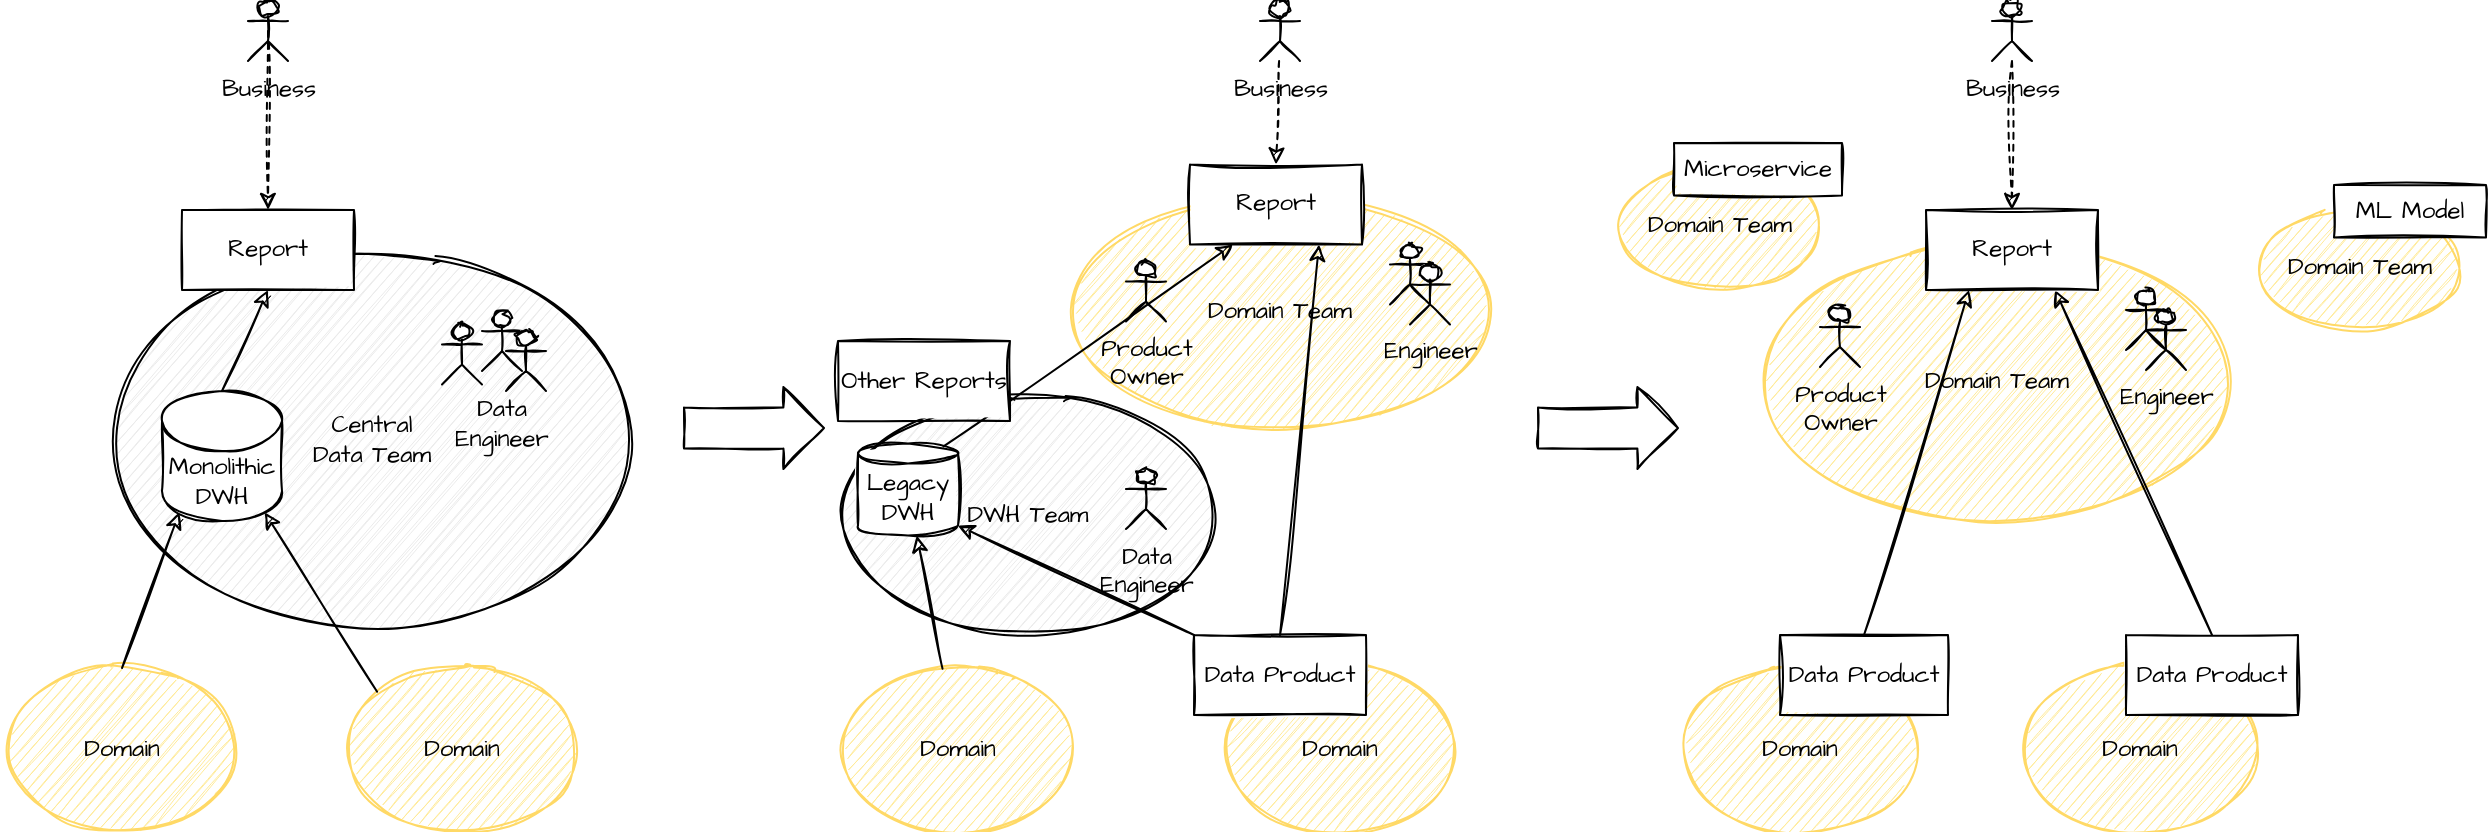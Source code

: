 <mxfile version="15.5.4" type="embed"><diagram id="27UEhvcbevQ5RNf_Fo5W" name="Status Quo"><mxGraphModel dx="1045" dy="830" grid="1" gridSize="10" guides="1" tooltips="1" connect="1" arrows="1" fold="1" page="1" pageScale="1" pageWidth="827" pageHeight="1169" math="0" shadow="0"><root><mxCell id="0"/><mxCell id="1" parent="0"/><mxCell id="v9o1EjOYfUyvCHoG_roD-115" value="DWH Team" style="ellipse;whiteSpace=wrap;html=1;verticalAlign=middle;fillColor=#EBEBEB;sketch=1;fontFamily=Architects Daughter;fontSource=https%3A%2F%2Ffonts.googleapis.com%2Fcss%3Ffamily%3DArchitects%2BDaughter;" parent="1" vertex="1"><mxGeometry x="458" y="253.5" width="190" height="120" as="geometry"/></mxCell><mxCell id="95" value="Domain Team" style="ellipse;whiteSpace=wrap;html=1;verticalAlign=middle;fillColor=#FFEB99;strokeColor=#FFD966;sketch=1;fontFamily=Architects Daughter;fontSource=https%3A%2F%2Ffonts.googleapis.com%2Fcss%3Ffamily%3DArchitects%2BDaughter;" parent="1" vertex="1"><mxGeometry x="570" y="153.75" width="218" height="116.25" as="geometry"/></mxCell><mxCell id="24" value="Central &lt;br&gt;Data Team" style="ellipse;whiteSpace=wrap;html=1;fillColor=#EBEBEB;sketch=1;fontFamily=Architects Daughter;fontSource=https%3A%2F%2Ffonts.googleapis.com%2Fcss%3Ffamily%3DArchitects%2BDaughter;" parent="1" vertex="1"><mxGeometry x="90" y="186" width="270" height="180" as="geometry"/></mxCell><mxCell id="41" value="" style="shape=singleArrow;whiteSpace=wrap;html=1;arrowWidth=0.5;arrowSize=0.29;sketch=1;fontFamily=Architects Daughter;fontSource=https%3A%2F%2Ffonts.googleapis.com%2Fcss%3Ffamily%3DArchitects%2BDaughter;" parent="1" vertex="1"><mxGeometry x="381" y="249.5" width="70" height="41" as="geometry"/></mxCell><mxCell id="57" value="" style="shape=umlActor;verticalLabelPosition=bottom;verticalAlign=top;html=1;outlineConnect=0;sketch=1;fontFamily=Architects Daughter;fontSource=https%3A%2F%2Ffonts.googleapis.com%2Fcss%3Ffamily%3DArchitects%2BDaughter;" parent="1" vertex="1"><mxGeometry x="280" y="211.5" width="20" height="30" as="geometry"/></mxCell><mxCell id="58" value="" style="shape=umlActor;verticalLabelPosition=bottom;verticalAlign=top;html=1;outlineConnect=0;sketch=1;fontFamily=Architects Daughter;fontSource=https%3A%2F%2Ffonts.googleapis.com%2Fcss%3Ffamily%3DArchitects%2BDaughter;" parent="1" vertex="1"><mxGeometry x="292" y="221.5" width="20" height="30" as="geometry"/></mxCell><mxCell id="64" value="" style="rounded=0;orthogonalLoop=1;jettySize=auto;html=1;exitX=0.5;exitY=0;exitDx=0;exitDy=0;exitPerimeter=0;entryX=0.5;entryY=1;entryDx=0;entryDy=0;sketch=1;fontFamily=Architects Daughter;fontSource=https%3A%2F%2Ffonts.googleapis.com%2Fcss%3Ffamily%3DArchitects%2BDaughter;" parent="1" source="63" target="61" edge="1"><mxGeometry relative="1" as="geometry"/></mxCell><mxCell id="61" value="Report" style="rounded=0;whiteSpace=wrap;html=1;sketch=1;fontFamily=Architects Daughter;fontSource=https%3A%2F%2Ffonts.googleapis.com%2Fcss%3Ffamily%3DArchitects%2BDaughter;" parent="1" vertex="1"><mxGeometry x="130" y="161" width="86" height="40" as="geometry"/></mxCell><mxCell id="62" value="" style="endArrow=classic;html=1;rounded=0;dashed=1;exitX=0.5;exitY=0.5;exitDx=0;exitDy=0;exitPerimeter=0;sketch=1;fontFamily=Architects Daughter;fontSource=https%3A%2F%2Ffonts.googleapis.com%2Fcss%3Ffamily%3DArchitects%2BDaughter;" parent="1" source="77" target="61" edge="1"><mxGeometry width="50" height="50" relative="1" as="geometry"><mxPoint x="300" y="131.5" as="sourcePoint"/><mxPoint x="350" y="81.5" as="targetPoint"/></mxGeometry></mxCell><mxCell id="63" value="Monolithic DWH" style="shape=cylinder3;whiteSpace=wrap;html=1;boundedLbl=1;backgroundOutline=1;size=15;sketch=1;fontFamily=Architects Daughter;fontSource=https%3A%2F%2Ffonts.googleapis.com%2Fcss%3Ffamily%3DArchitects%2BDaughter;" parent="1" vertex="1"><mxGeometry x="120" y="251.5" width="60" height="65" as="geometry"/></mxCell><mxCell id="77" value="Business" style="shape=umlActor;verticalLabelPosition=bottom;verticalAlign=top;html=1;outlineConnect=0;sketch=1;fontFamily=Architects Daughter;fontSource=https%3A%2F%2Ffonts.googleapis.com%2Fcss%3Ffamily%3DArchitects%2BDaughter;" parent="1" vertex="1"><mxGeometry x="163" y="56.5" width="20" height="30" as="geometry"/></mxCell><mxCell id="82" value="" style="shape=umlActor;verticalLabelPosition=bottom;verticalAlign=top;html=1;outlineConnect=0;sketch=1;fontFamily=Architects Daughter;fontSource=https%3A%2F%2Ffonts.googleapis.com%2Fcss%3Ffamily%3DArchitects%2BDaughter;" parent="1" vertex="1"><mxGeometry x="734" y="178.25" width="20" height="30" as="geometry"/></mxCell><mxCell id="83" value="Engineer" style="shape=umlActor;verticalLabelPosition=bottom;verticalAlign=top;html=1;outlineConnect=0;sketch=1;fontFamily=Architects Daughter;fontSource=https%3A%2F%2Ffonts.googleapis.com%2Fcss%3Ffamily%3DArchitects%2BDaughter;" parent="1" vertex="1"><mxGeometry x="744" y="188.25" width="20" height="30" as="geometry"/></mxCell><mxCell id="85" value="Domain" style="ellipse;whiteSpace=wrap;html=1;fillColor=#FFEB99;strokeColor=#FFD966;sketch=1;fontFamily=Architects Daughter;fontSource=https%3A%2F%2Ffonts.googleapis.com%2Fcss%3Ffamily%3DArchitects%2BDaughter;" parent="1" vertex="1"><mxGeometry x="458" y="390" width="120" height="81" as="geometry"/></mxCell><mxCell id="86" value="Domain" style="ellipse;whiteSpace=wrap;html=1;fillColor=#FFEB99;strokeColor=#FFD966;sketch=1;fontFamily=Architects Daughter;fontSource=https%3A%2F%2Ffonts.googleapis.com%2Fcss%3Ffamily%3DArchitects%2BDaughter;" parent="1" vertex="1"><mxGeometry x="649" y="390" width="120" height="81" as="geometry"/></mxCell><mxCell id="88" value="Data Product" style="rounded=0;whiteSpace=wrap;html=1;sketch=1;fontFamily=Architects Daughter;fontSource=https%3A%2F%2Ffonts.googleapis.com%2Fcss%3Ffamily%3DArchitects%2BDaughter;" parent="1" vertex="1"><mxGeometry x="636" y="373.5" width="86" height="40" as="geometry"/></mxCell><mxCell id="89" value="" style="endArrow=classic;html=1;rounded=0;sketch=1;fontFamily=Architects Daughter;fontSource=https%3A%2F%2Ffonts.googleapis.com%2Fcss%3Ffamily%3DArchitects%2BDaughter;" parent="1" source="85" target="v9o1EjOYfUyvCHoG_roD-116" edge="1"><mxGeometry width="50" height="50" relative="1" as="geometry"><mxPoint x="550" y="373.5" as="sourcePoint"/><mxPoint x="422" y="240" as="targetPoint"/></mxGeometry></mxCell><mxCell id="90" value="" style="endArrow=classic;html=1;rounded=0;entryX=0.75;entryY=1;entryDx=0;entryDy=0;exitX=0.5;exitY=0;exitDx=0;exitDy=0;sketch=1;fontFamily=Architects Daughter;fontSource=https%3A%2F%2Ffonts.googleapis.com%2Fcss%3Ffamily%3DArchitects%2BDaughter;" parent="1" source="88" target="84" edge="1"><mxGeometry width="50" height="50" relative="1" as="geometry"><mxPoint x="487" y="320" as="sourcePoint"/><mxPoint x="524.5" y="200" as="targetPoint"/></mxGeometry></mxCell><mxCell id="92" value="" style="endArrow=classic;html=1;rounded=0;dashed=1;entryX=0.5;entryY=0;entryDx=0;entryDy=0;sketch=1;fontFamily=Architects Daughter;fontSource=https%3A%2F%2Ffonts.googleapis.com%2Fcss%3Ffamily%3DArchitects%2BDaughter;" parent="1" source="94" target="84" edge="1"><mxGeometry width="50" height="50" relative="1" as="geometry"><mxPoint x="457" y="186.5" as="sourcePoint"/><mxPoint x="-94.685" y="291" as="targetPoint"/></mxGeometry></mxCell><mxCell id="94" value="Business" style="shape=umlActor;verticalLabelPosition=bottom;verticalAlign=top;html=1;outlineConnect=0;sketch=1;fontFamily=Architects Daughter;fontSource=https%3A%2F%2Ffonts.googleapis.com%2Fcss%3Ffamily%3DArchitects%2BDaughter;" parent="1" vertex="1"><mxGeometry x="669" y="56.5" width="20" height="30" as="geometry"/></mxCell><mxCell id="84" value="Report" style="rounded=0;whiteSpace=wrap;html=1;sketch=1;fontFamily=Architects Daughter;fontSource=https%3A%2F%2Ffonts.googleapis.com%2Fcss%3Ffamily%3DArchitects%2BDaughter;" parent="1" vertex="1"><mxGeometry x="634" y="138.25" width="86" height="40" as="geometry"/></mxCell><mxCell id="96" value="Product &lt;br&gt;Owner" style="shape=umlActor;verticalLabelPosition=bottom;verticalAlign=top;html=1;outlineConnect=0;sketch=1;fontFamily=Architects Daughter;fontSource=https%3A%2F%2Ffonts.googleapis.com%2Fcss%3Ffamily%3DArchitects%2BDaughter;" parent="1" vertex="1"><mxGeometry x="602" y="186.75" width="20" height="30" as="geometry"/></mxCell><mxCell id="98" value="Domain" style="ellipse;whiteSpace=wrap;html=1;fillColor=#FFEB99;strokeColor=#FFD966;sketch=1;fontFamily=Architects Daughter;fontSource=https%3A%2F%2Ffonts.googleapis.com%2Fcss%3Ffamily%3DArchitects%2BDaughter;" parent="1" vertex="1"><mxGeometry x="40" y="390" width="120" height="81" as="geometry"/></mxCell><mxCell id="99" value="Domain" style="ellipse;whiteSpace=wrap;html=1;fillColor=#FFEB99;strokeColor=#FFD966;sketch=1;fontFamily=Architects Daughter;fontSource=https%3A%2F%2Ffonts.googleapis.com%2Fcss%3Ffamily%3DArchitects%2BDaughter;" parent="1" vertex="1"><mxGeometry x="210" y="390" width="120" height="81" as="geometry"/></mxCell><mxCell id="100" value="" style="rounded=0;orthogonalLoop=1;jettySize=auto;html=1;exitX=0.5;exitY=0;exitDx=0;exitDy=0;entryX=0.145;entryY=1;entryDx=0;entryDy=-4.35;entryPerimeter=0;sketch=1;fontFamily=Architects Daughter;fontSource=https%3A%2F%2Ffonts.googleapis.com%2Fcss%3Ffamily%3DArchitects%2BDaughter;" parent="1" source="98" target="63" edge="1"><mxGeometry relative="1" as="geometry"><mxPoint x="160" y="261.5" as="sourcePoint"/><mxPoint x="183" y="211" as="targetPoint"/></mxGeometry></mxCell><mxCell id="101" value="" style="rounded=0;orthogonalLoop=1;jettySize=auto;html=1;exitX=0;exitY=0;exitDx=0;exitDy=0;entryX=0.855;entryY=1;entryDx=0;entryDy=-4.35;entryPerimeter=0;sketch=1;fontFamily=Architects Daughter;fontSource=https%3A%2F%2Ffonts.googleapis.com%2Fcss%3Ffamily%3DArchitects%2BDaughter;" parent="1" source="99" target="63" edge="1"><mxGeometry relative="1" as="geometry"><mxPoint x="110" y="400" as="sourcePoint"/><mxPoint x="138.7" y="322.15" as="targetPoint"/></mxGeometry></mxCell><mxCell id="v9o1EjOYfUyvCHoG_roD-101" value="Domain Team" style="ellipse;whiteSpace=wrap;html=1;verticalAlign=middle;fillColor=#FFEB99;strokeColor=#FFD966;sketch=1;fontFamily=Architects Daughter;fontSource=https%3A%2F%2Ffonts.googleapis.com%2Fcss%3Ffamily%3DArchitects%2BDaughter;" parent="1" vertex="1"><mxGeometry x="919" y="176.5" width="237" height="140" as="geometry"/></mxCell><mxCell id="v9o1EjOYfUyvCHoG_roD-102" value="" style="shape=singleArrow;whiteSpace=wrap;html=1;arrowWidth=0.5;arrowSize=0.29;sketch=1;fontFamily=Architects Daughter;fontSource=https%3A%2F%2Ffonts.googleapis.com%2Fcss%3Ffamily%3DArchitects%2BDaughter;" parent="1" vertex="1"><mxGeometry x="808" y="249.5" width="70" height="41" as="geometry"/></mxCell><mxCell id="v9o1EjOYfUyvCHoG_roD-103" value="" style="shape=umlActor;verticalLabelPosition=bottom;verticalAlign=top;html=1;outlineConnect=0;sketch=1;fontFamily=Architects Daughter;fontSource=https%3A%2F%2Ffonts.googleapis.com%2Fcss%3Ffamily%3DArchitects%2BDaughter;" parent="1" vertex="1"><mxGeometry x="1102" y="201" width="20" height="30" as="geometry"/></mxCell><mxCell id="v9o1EjOYfUyvCHoG_roD-104" value="Engineer" style="shape=umlActor;verticalLabelPosition=bottom;verticalAlign=top;html=1;outlineConnect=0;sketch=1;fontFamily=Architects Daughter;fontSource=https%3A%2F%2Ffonts.googleapis.com%2Fcss%3Ffamily%3DArchitects%2BDaughter;" parent="1" vertex="1"><mxGeometry x="1112" y="211" width="20" height="30" as="geometry"/></mxCell><mxCell id="v9o1EjOYfUyvCHoG_roD-105" value="Domain" style="ellipse;whiteSpace=wrap;html=1;fillColor=#FFEB99;strokeColor=#FFD966;sketch=1;fontFamily=Architects Daughter;fontSource=https%3A%2F%2Ffonts.googleapis.com%2Fcss%3Ffamily%3DArchitects%2BDaughter;" parent="1" vertex="1"><mxGeometry x="879" y="390" width="120" height="81" as="geometry"/></mxCell><mxCell id="v9o1EjOYfUyvCHoG_roD-106" value="Domain" style="ellipse;whiteSpace=wrap;html=1;fillColor=#FFEB99;strokeColor=#FFD966;sketch=1;fontFamily=Architects Daughter;fontSource=https%3A%2F%2Ffonts.googleapis.com%2Fcss%3Ffamily%3DArchitects%2BDaughter;" parent="1" vertex="1"><mxGeometry x="1049" y="390" width="120" height="81" as="geometry"/></mxCell><mxCell id="v9o1EjOYfUyvCHoG_roD-107" value="Data Product" style="rounded=0;whiteSpace=wrap;html=1;sketch=1;fontFamily=Architects Daughter;fontSource=https%3A%2F%2Ffonts.googleapis.com%2Fcss%3Ffamily%3DArchitects%2BDaughter;" parent="1" vertex="1"><mxGeometry x="929" y="373.5" width="84" height="40" as="geometry"/></mxCell><mxCell id="v9o1EjOYfUyvCHoG_roD-108" value="Data Product" style="rounded=0;whiteSpace=wrap;html=1;sketch=1;fontFamily=Architects Daughter;fontSource=https%3A%2F%2Ffonts.googleapis.com%2Fcss%3Ffamily%3DArchitects%2BDaughter;" parent="1" vertex="1"><mxGeometry x="1102" y="373.5" width="86" height="40" as="geometry"/></mxCell><mxCell id="v9o1EjOYfUyvCHoG_roD-109" value="" style="endArrow=classic;html=1;rounded=0;entryX=0.25;entryY=1;entryDx=0;entryDy=0;exitX=0.5;exitY=0;exitDx=0;exitDy=0;sketch=1;fontFamily=Architects Daughter;fontSource=https%3A%2F%2Ffonts.googleapis.com%2Fcss%3Ffamily%3DArchitects%2BDaughter;" parent="1" source="v9o1EjOYfUyvCHoG_roD-107" target="v9o1EjOYfUyvCHoG_roD-113" edge="1"><mxGeometry width="50" height="50" relative="1" as="geometry"><mxPoint x="793" y="290" as="sourcePoint"/><mxPoint x="843" y="240" as="targetPoint"/></mxGeometry></mxCell><mxCell id="v9o1EjOYfUyvCHoG_roD-110" value="" style="endArrow=classic;html=1;rounded=0;entryX=0.75;entryY=1;entryDx=0;entryDy=0;exitX=0.5;exitY=0;exitDx=0;exitDy=0;sketch=1;fontFamily=Architects Daughter;fontSource=https%3A%2F%2Ffonts.googleapis.com%2Fcss%3Ffamily%3DArchitects%2BDaughter;" parent="1" source="v9o1EjOYfUyvCHoG_roD-108" target="v9o1EjOYfUyvCHoG_roD-113" edge="1"><mxGeometry width="50" height="50" relative="1" as="geometry"><mxPoint x="908" y="320" as="sourcePoint"/><mxPoint x="945.5" y="200" as="targetPoint"/></mxGeometry></mxCell><mxCell id="v9o1EjOYfUyvCHoG_roD-111" value="" style="endArrow=classic;html=1;rounded=0;dashed=1;entryX=0.5;entryY=0;entryDx=0;entryDy=0;sketch=1;fontFamily=Architects Daughter;fontSource=https%3A%2F%2Ffonts.googleapis.com%2Fcss%3Ffamily%3DArchitects%2BDaughter;" parent="1" source="v9o1EjOYfUyvCHoG_roD-112" target="v9o1EjOYfUyvCHoG_roD-113" edge="1"><mxGeometry width="50" height="50" relative="1" as="geometry"><mxPoint x="878" y="186.5" as="sourcePoint"/><mxPoint x="326.315" y="291" as="targetPoint"/></mxGeometry></mxCell><mxCell id="v9o1EjOYfUyvCHoG_roD-112" value="Business" style="shape=umlActor;verticalLabelPosition=bottom;verticalAlign=top;html=1;outlineConnect=0;sketch=1;fontFamily=Architects Daughter;fontSource=https%3A%2F%2Ffonts.googleapis.com%2Fcss%3Ffamily%3DArchitects%2BDaughter;" parent="1" vertex="1"><mxGeometry x="1035" y="56.5" width="20" height="30" as="geometry"/></mxCell><mxCell id="v9o1EjOYfUyvCHoG_roD-113" value="Report" style="rounded=0;whiteSpace=wrap;html=1;sketch=1;fontFamily=Architects Daughter;fontSource=https%3A%2F%2Ffonts.googleapis.com%2Fcss%3Ffamily%3DArchitects%2BDaughter;" parent="1" vertex="1"><mxGeometry x="1002" y="161" width="86" height="40" as="geometry"/></mxCell><mxCell id="v9o1EjOYfUyvCHoG_roD-114" value="Product &lt;br&gt;Owner" style="shape=umlActor;verticalLabelPosition=bottom;verticalAlign=top;html=1;outlineConnect=0;sketch=1;fontFamily=Architects Daughter;fontSource=https%3A%2F%2Ffonts.googleapis.com%2Fcss%3Ffamily%3DArchitects%2BDaughter;" parent="1" vertex="1"><mxGeometry x="949" y="209.5" width="20" height="30" as="geometry"/></mxCell><mxCell id="v9o1EjOYfUyvCHoG_roD-116" value="Legacy DWH" style="shape=cylinder3;whiteSpace=wrap;html=1;boundedLbl=1;backgroundOutline=1;size=5;sketch=1;fontFamily=Architects Daughter;fontSource=https%3A%2F%2Ffonts.googleapis.com%2Fcss%3Ffamily%3DArchitects%2BDaughter;" parent="1" vertex="1"><mxGeometry x="468" y="277.75" width="50" height="46" as="geometry"/></mxCell><mxCell id="v9o1EjOYfUyvCHoG_roD-117" value="" style="shape=umlActor;verticalLabelPosition=bottom;verticalAlign=top;html=1;outlineConnect=0;sketch=1;fontFamily=Architects Daughter;fontSource=https%3A%2F%2Ffonts.googleapis.com%2Fcss%3Ffamily%3DArchitects%2BDaughter;" parent="1" vertex="1"><mxGeometry x="260" y="218.25" width="20" height="30" as="geometry"/></mxCell><mxCell id="v9o1EjOYfUyvCHoG_roD-118" value="Data &lt;br&gt;Engineer" style="shape=umlActor;verticalLabelPosition=bottom;verticalAlign=top;html=1;outlineConnect=0;sketch=1;fontFamily=Architects Daughter;fontSource=https%3A%2F%2Ffonts.googleapis.com%2Fcss%3Ffamily%3DArchitects%2BDaughter;" parent="1" vertex="1"><mxGeometry x="602" y="290.5" width="20" height="30" as="geometry"/></mxCell><mxCell id="v9o1EjOYfUyvCHoG_roD-122" value="" style="endArrow=classic;html=1;rounded=0;entryX=0.25;entryY=1;entryDx=0;entryDy=0;exitX=0.855;exitY=0;exitDx=0;exitDy=1.45;exitPerimeter=0;sketch=1;fontFamily=Architects Daughter;fontSource=https%3A%2F%2Ffonts.googleapis.com%2Fcss%3Ffamily%3DArchitects%2BDaughter;" parent="1" source="v9o1EjOYfUyvCHoG_roD-116" target="84" edge="1"><mxGeometry width="50" height="50" relative="1" as="geometry"><mxPoint x="528" y="400" as="sourcePoint"/><mxPoint x="528" y="349.75" as="targetPoint"/></mxGeometry></mxCell><mxCell id="v9o1EjOYfUyvCHoG_roD-124" value="Other Reports" style="rounded=0;whiteSpace=wrap;html=1;sketch=1;fontFamily=Architects Daughter;fontSource=https%3A%2F%2Ffonts.googleapis.com%2Fcss%3Ffamily%3DArchitects%2BDaughter;" parent="1" vertex="1"><mxGeometry x="458" y="226.5" width="86" height="40" as="geometry"/></mxCell><mxCell id="v9o1EjOYfUyvCHoG_roD-125" value="Data Engineer" style="text;html=1;strokeColor=none;fillColor=none;align=center;verticalAlign=middle;whiteSpace=wrap;rounded=0;sketch=1;fontFamily=Architects Daughter;fontSource=https%3A%2F%2Ffonts.googleapis.com%2Fcss%3Ffamily%3DArchitects%2BDaughter;" parent="1" vertex="1"><mxGeometry x="260" y="252.5" width="60" height="30" as="geometry"/></mxCell><mxCell id="102" value="Domain Team" style="ellipse;whiteSpace=wrap;html=1;verticalAlign=middle;fillColor=#FFEB99;strokeColor=#FFD966;sketch=1;fontFamily=Architects Daughter;fontSource=https%3A%2F%2Ffonts.googleapis.com%2Fcss%3Ffamily%3DArchitects%2BDaughter;" vertex="1" parent="1"><mxGeometry x="1170" y="159.25" width="98" height="62.25" as="geometry"/></mxCell><mxCell id="104" value="" style="endArrow=classic;html=1;rounded=0;exitX=0;exitY=0;exitDx=0;exitDy=0;entryX=1;entryY=1;entryDx=0;entryDy=-5;entryPerimeter=0;sketch=1;fontFamily=Architects Daughter;fontSource=https%3A%2F%2Ffonts.googleapis.com%2Fcss%3Ffamily%3DArchitects%2BDaughter;" edge="1" parent="1" source="88" target="v9o1EjOYfUyvCHoG_roD-116"><mxGeometry width="50" height="50" relative="1" as="geometry"><mxPoint x="520.42" y="400.325" as="sourcePoint"/><mxPoint x="507.432" y="333.75" as="targetPoint"/></mxGeometry></mxCell><mxCell id="105" value="Domain Team" style="ellipse;whiteSpace=wrap;html=1;verticalAlign=middle;fillColor=#FFEB99;strokeColor=#FFD966;sketch=1;fontFamily=Architects Daughter;fontSource=https%3A%2F%2Ffonts.googleapis.com%2Fcss%3Ffamily%3DArchitects%2BDaughter;" vertex="1" parent="1"><mxGeometry x="850" y="138.25" width="98" height="62.25" as="geometry"/></mxCell><mxCell id="106" value="Microservice" style="rounded=0;whiteSpace=wrap;html=1;sketch=1;fontFamily=Architects Daughter;fontSource=https%3A%2F%2Ffonts.googleapis.com%2Fcss%3Ffamily%3DArchitects%2BDaughter;" vertex="1" parent="1"><mxGeometry x="876" y="127.5" width="84" height="26.25" as="geometry"/></mxCell><mxCell id="107" value="ML Model" style="rounded=0;whiteSpace=wrap;html=1;sketch=1;fontFamily=Architects Daughter;fontSource=https%3A%2F%2Ffonts.googleapis.com%2Fcss%3Ffamily%3DArchitects%2BDaughter;" vertex="1" parent="1"><mxGeometry x="1206" y="148.5" width="76" height="26.25" as="geometry"/></mxCell></root></mxGraphModel></diagram></mxfile>